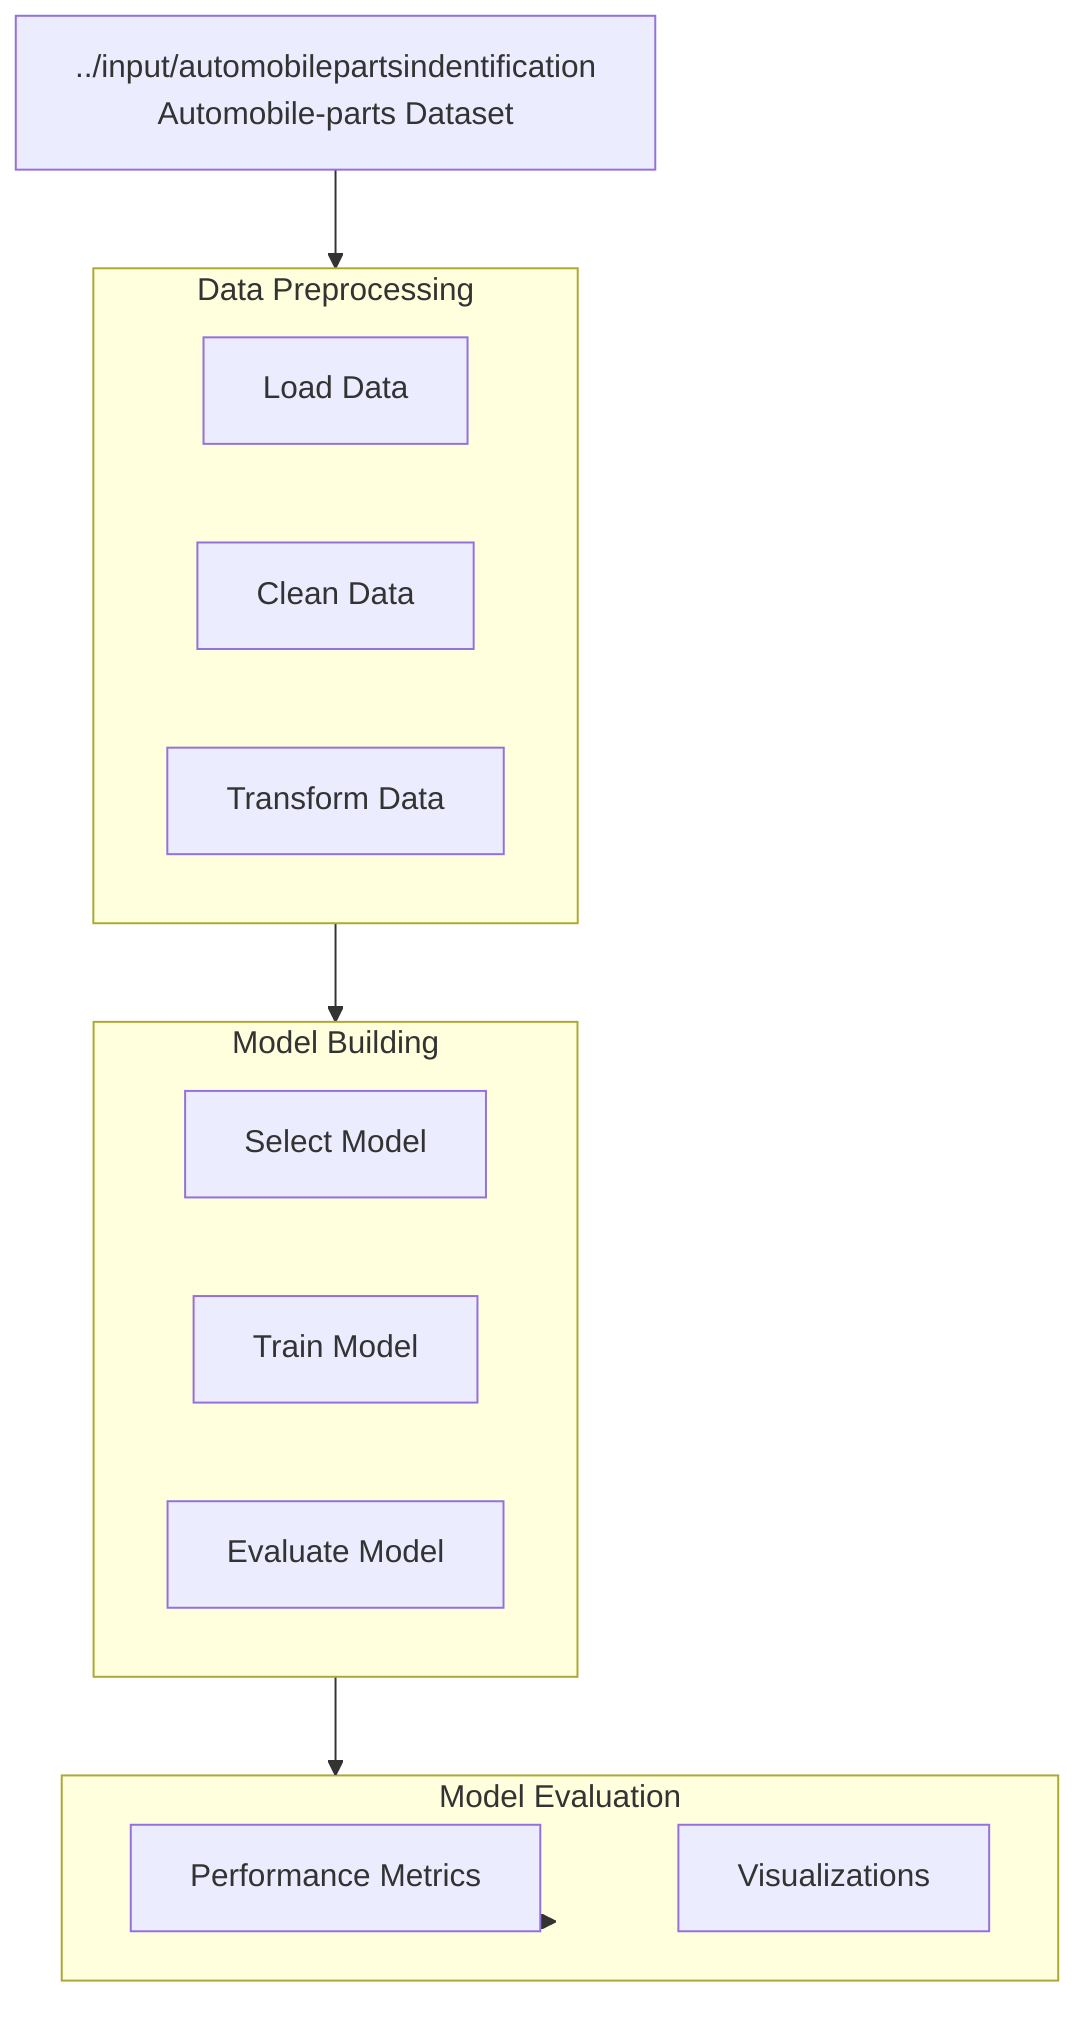 flowchart TD
    A["../input/automobilepartsindentification<br>Automobile-parts Dataset"]
    subgraph preprocessing ["Data Preprocessing"]
        B["Load Data"]
        C["Clean Data"]
        D["Transform Data"]
    end
    subgraph modeling ["Model Building"]
        E["Select Model"]
        F["Train Model"]
         G["Evaluate Model"]
     end
    subgraph evaluation ["Model Evaluation"]
        H["Performance Metrics"]
     I["Visualizations"]
    end
    A --> preprocessing
    preprocessing --> modeling
    modeling --> evaluation
    evaluation --> H